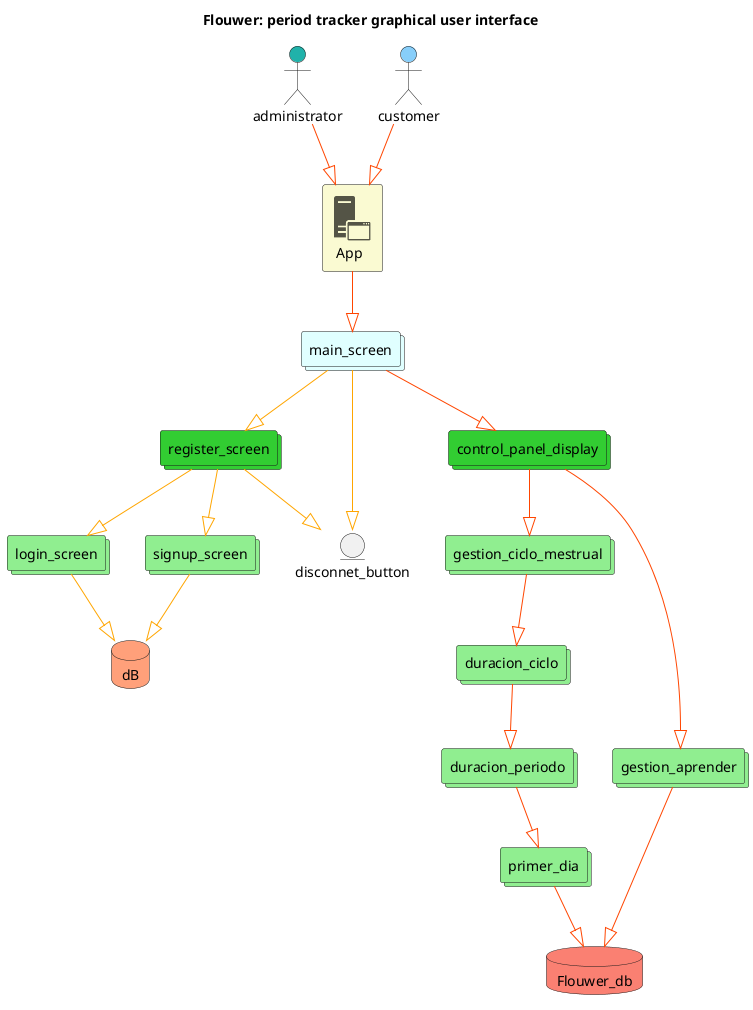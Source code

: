 @startuml

!include <tupadr3/common>
!include <office/Servers/application_server>


OFF_APPLICATION_SERVER(app,App) #LightGoldenRodYellow
title Flouwer: period tracker graphical user interface
actor administrator as User #LightSeaGreen
actor customer as User1 #LightSkyBlue

database dB as Database1 #LightSalmon
database Flouwer_db as Database2 #Salmon

collections main_screen as mainscreen #LightCyan
collections login_screen as loginscreen #LightGreen
collections signup_screen as signupscreen #LightGreen
collections register_screen as registerscreen #LimeGreen
collections control_panel_display as controlpanel #LimeGreen
collections gestion_ciclo_mestrual as gciclomestrual #LightGreen
collections gestion_aprender as gaprender #LightGreen
collections duracion_ciclo as dciclo #LightGreen
collections duracion_periodo as dperiodo #LightGreen
collections primer_dia as pdia #LightGreen
entity disconnet_button as button1

User --|> app #OrangeRed
User1 --|> app #OrangeRed
app --|> mainscreen #OrangeRed
mainscreen --|> button1 #Orange
mainscreen --|> registerscreen #Orange
registerscreen --|> loginscreen #Orange
registerscreen --|> signupscreen #Orange
registerscreen --|> button1 #Orange
mainscreen --|> controlpanel #OrangeRed
controlpanel --|> gciclomestrual #OrangeRed
gciclomestrual --|> dciclo #OrangeRed
dciclo --|> dperiodo #OrangeRed
dperiodo --|> pdia #OrangeRed
controlpanel --|> gaprender #OrangeRed
pdia --|> Database2 #OrangeRed
gaprender --|> Database2 #OrangeRed
loginscreen --|> Database1 #Orange 
signupscreen --|> Database1 #Orange

@enduml